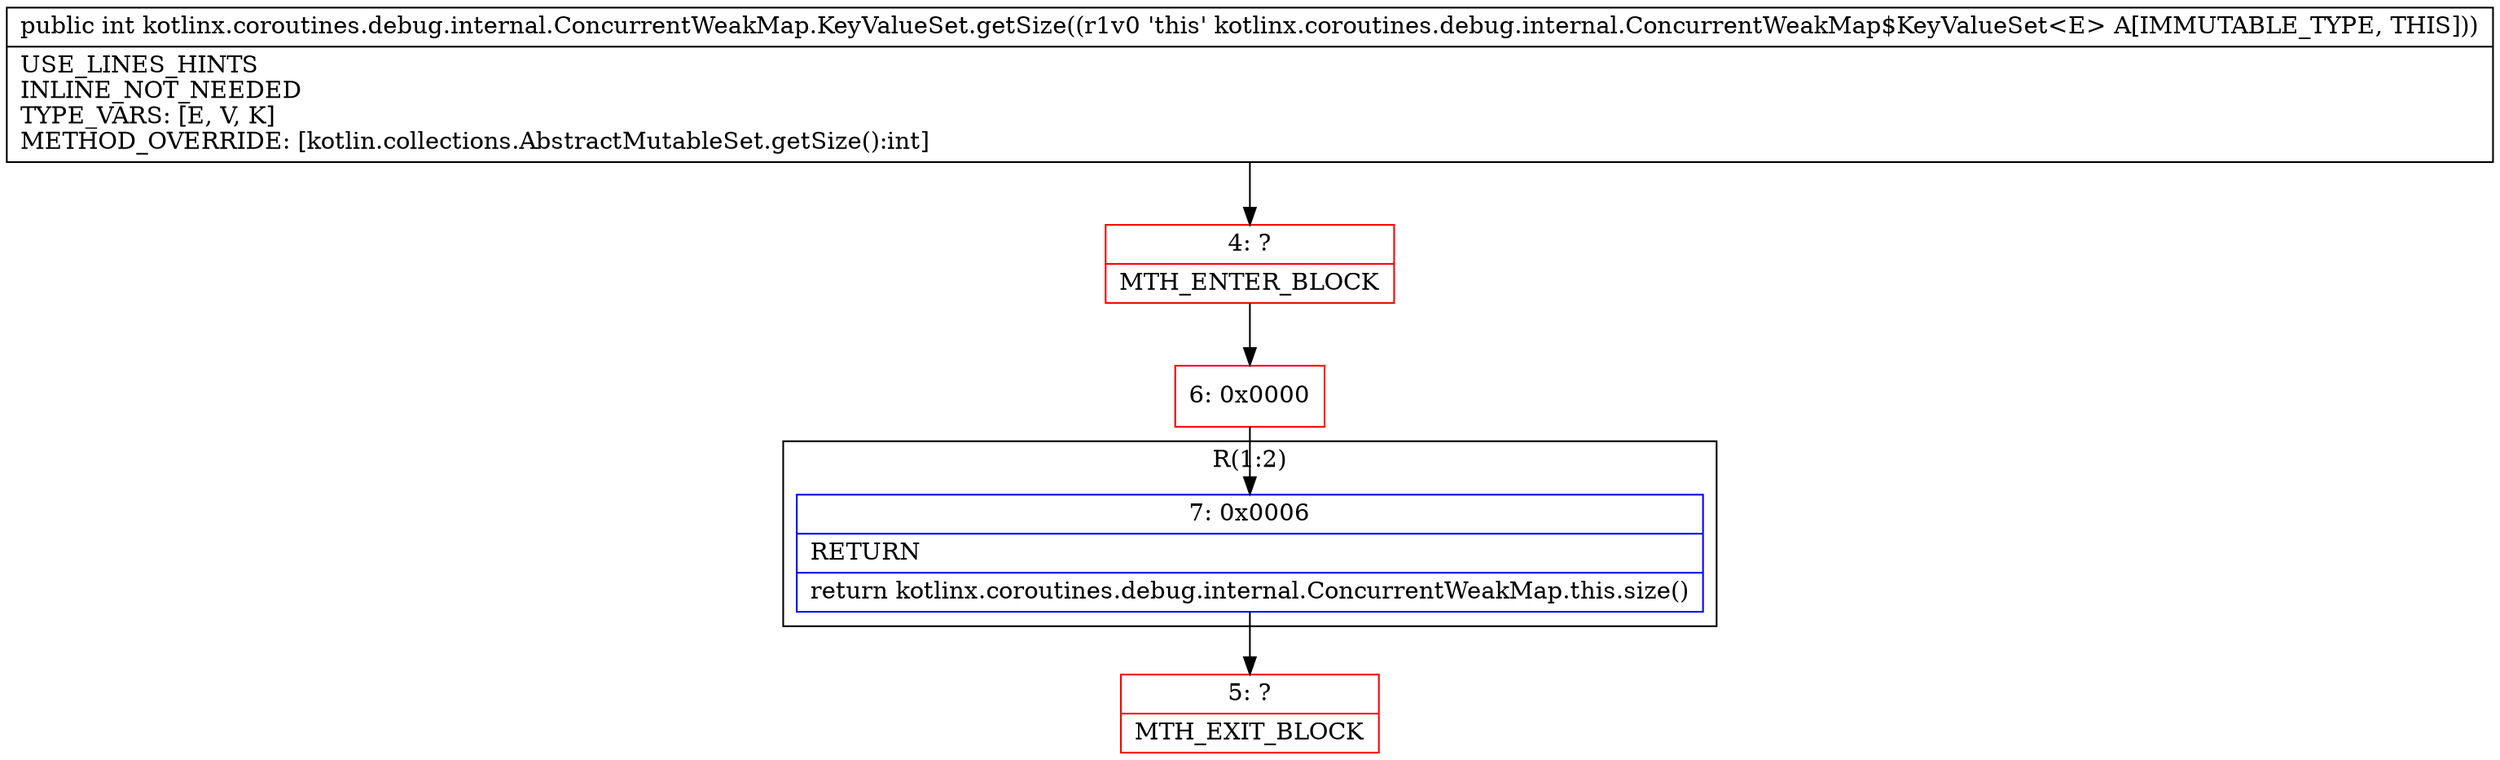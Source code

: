 digraph "CFG forkotlinx.coroutines.debug.internal.ConcurrentWeakMap.KeyValueSet.getSize()I" {
subgraph cluster_Region_1446102648 {
label = "R(1:2)";
node [shape=record,color=blue];
Node_7 [shape=record,label="{7\:\ 0x0006|RETURN\l|return kotlinx.coroutines.debug.internal.ConcurrentWeakMap.this.size()\l}"];
}
Node_4 [shape=record,color=red,label="{4\:\ ?|MTH_ENTER_BLOCK\l}"];
Node_6 [shape=record,color=red,label="{6\:\ 0x0000}"];
Node_5 [shape=record,color=red,label="{5\:\ ?|MTH_EXIT_BLOCK\l}"];
MethodNode[shape=record,label="{public int kotlinx.coroutines.debug.internal.ConcurrentWeakMap.KeyValueSet.getSize((r1v0 'this' kotlinx.coroutines.debug.internal.ConcurrentWeakMap$KeyValueSet\<E\> A[IMMUTABLE_TYPE, THIS]))  | USE_LINES_HINTS\lINLINE_NOT_NEEDED\lTYPE_VARS: [E, V, K]\lMETHOD_OVERRIDE: [kotlin.collections.AbstractMutableSet.getSize():int]\l}"];
MethodNode -> Node_4;Node_7 -> Node_5;
Node_4 -> Node_6;
Node_6 -> Node_7;
}

